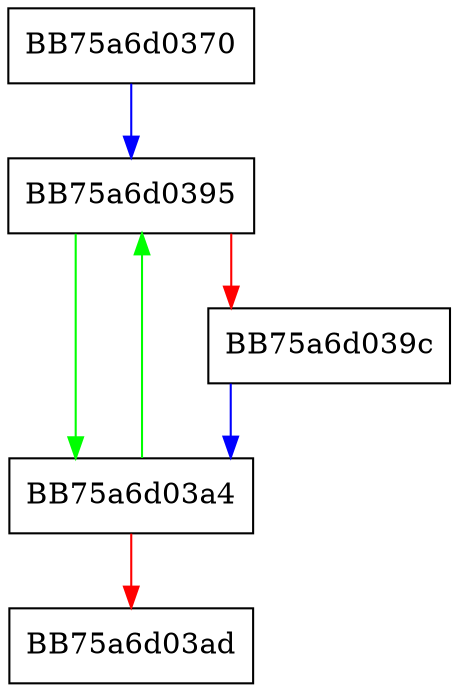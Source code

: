 digraph MMX4_psignb {
  node [shape="box"];
  graph [splines=ortho];
  BB75a6d0370 -> BB75a6d0395 [color="blue"];
  BB75a6d0395 -> BB75a6d03a4 [color="green"];
  BB75a6d0395 -> BB75a6d039c [color="red"];
  BB75a6d039c -> BB75a6d03a4 [color="blue"];
  BB75a6d03a4 -> BB75a6d0395 [color="green"];
  BB75a6d03a4 -> BB75a6d03ad [color="red"];
}